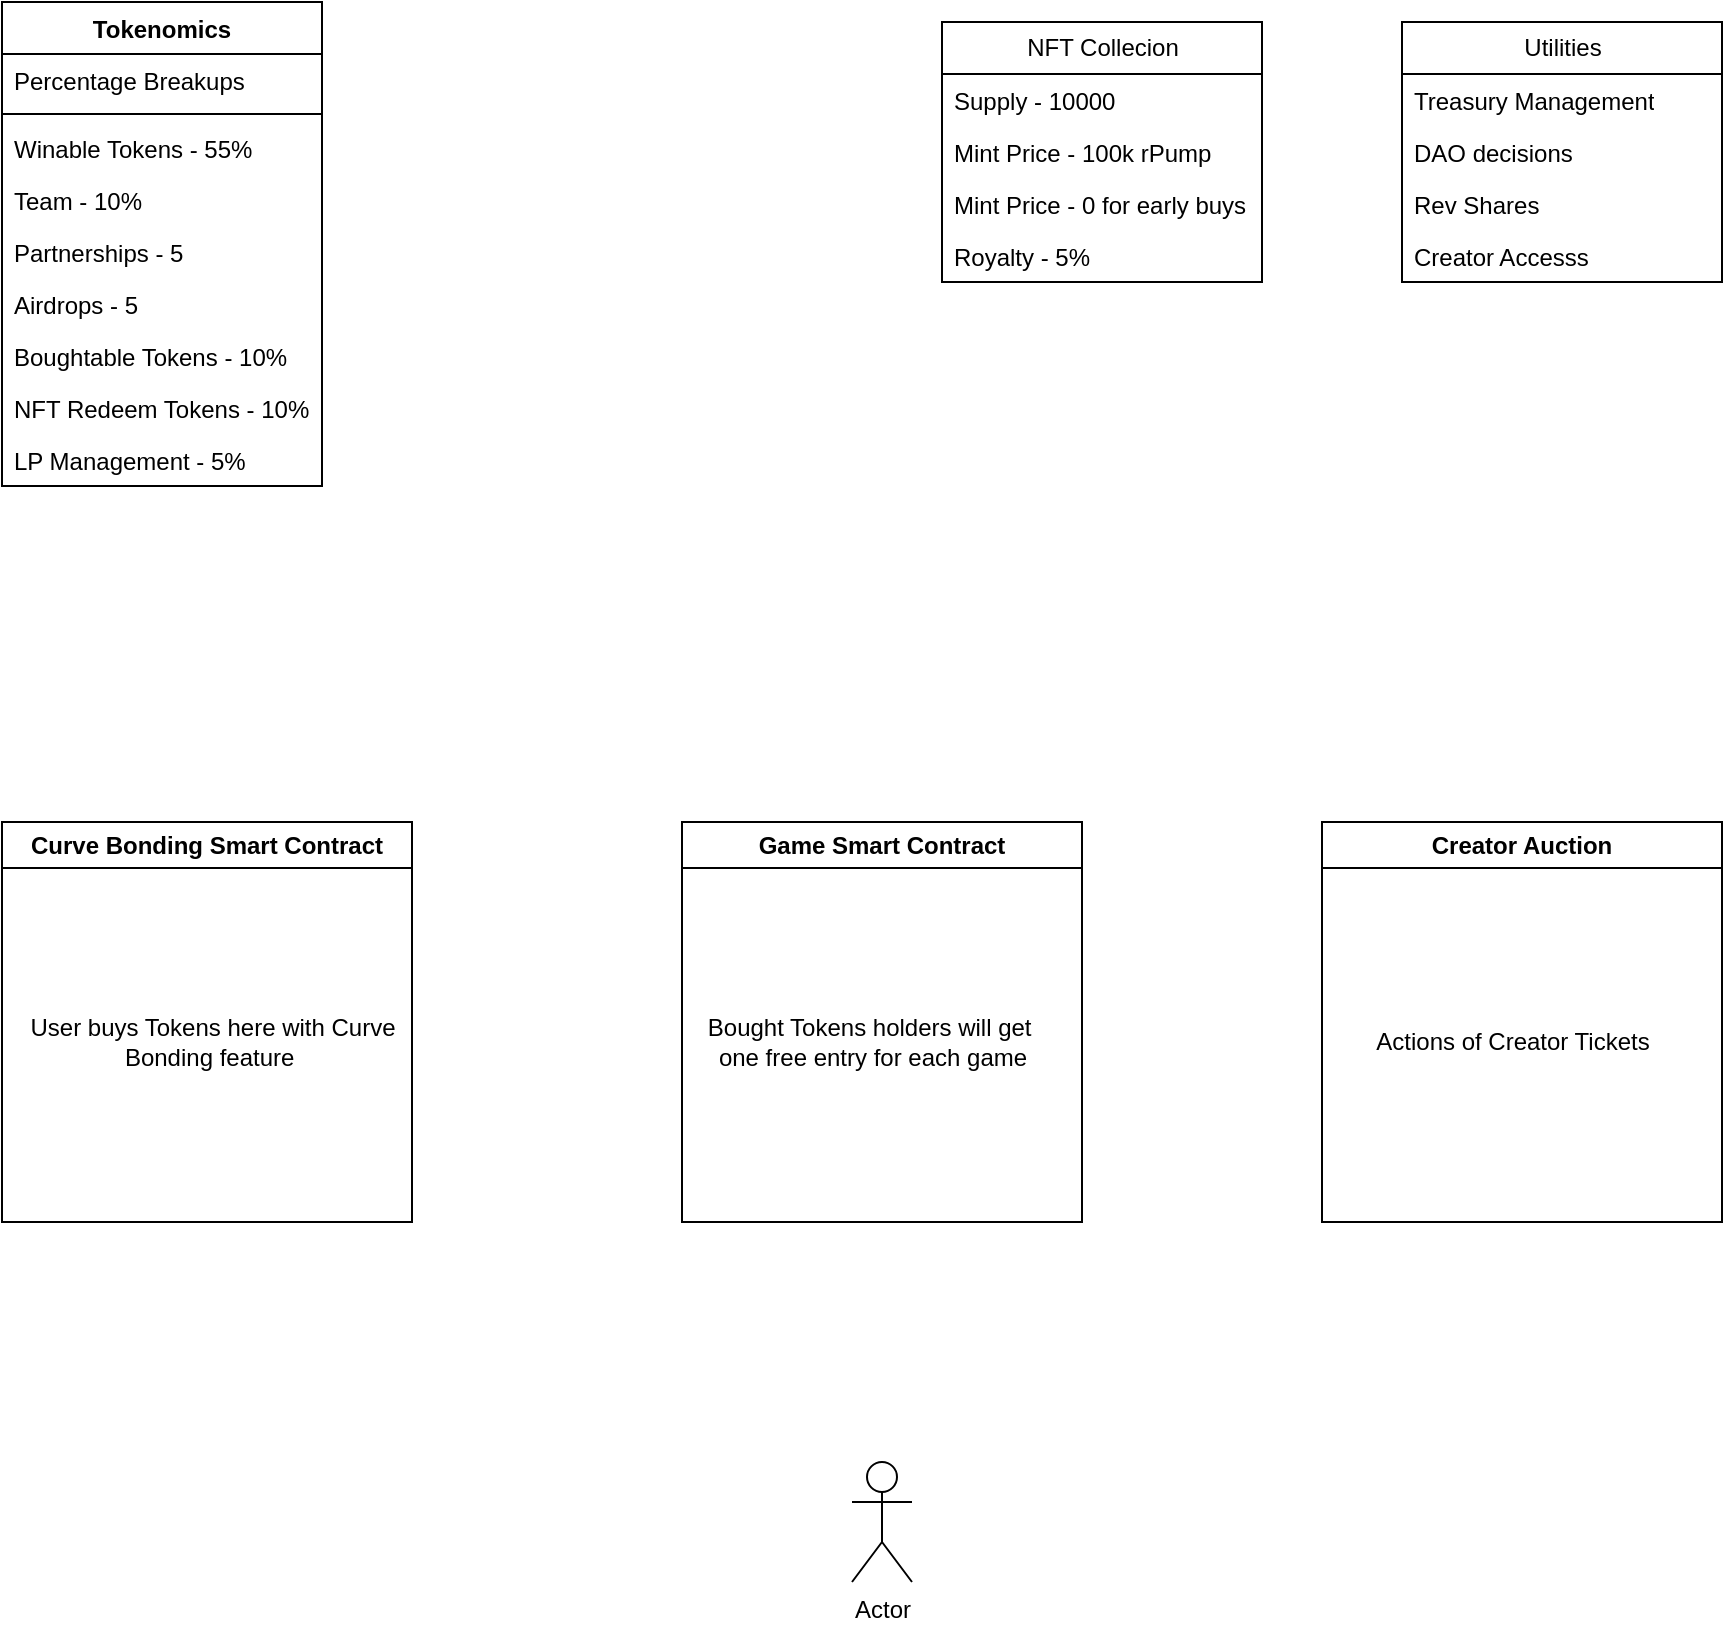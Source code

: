 <mxfile version="23.1.4" type="github">
  <diagram name="Page-1" id="5L_lO1v9JQhA8hlP-v6t">
    <mxGraphModel dx="2074" dy="1146" grid="1" gridSize="10" guides="1" tooltips="1" connect="1" arrows="1" fold="1" page="1" pageScale="1" pageWidth="1200" pageHeight="1600" math="0" shadow="0">
      <root>
        <mxCell id="0" />
        <mxCell id="1" parent="0" />
        <mxCell id="GiuKkgjAC9kKjLuXaXaB-1" value="Actor" style="shape=umlActor;verticalLabelPosition=bottom;verticalAlign=top;html=1;outlineConnect=0;" vertex="1" parent="1">
          <mxGeometry x="585" y="960" width="30" height="60" as="geometry" />
        </mxCell>
        <mxCell id="GiuKkgjAC9kKjLuXaXaB-5" value="Curve Bonding Smart Contract" style="swimlane;whiteSpace=wrap;html=1;" vertex="1" parent="1">
          <mxGeometry x="160" y="640" width="205" height="200" as="geometry" />
        </mxCell>
        <mxCell id="GiuKkgjAC9kKjLuXaXaB-8" value="User buys Tokens here with Curve&lt;br&gt;Bonding feature&amp;nbsp;" style="text;html=1;align=center;verticalAlign=middle;resizable=0;points=[];autosize=1;strokeColor=none;fillColor=none;" vertex="1" parent="GiuKkgjAC9kKjLuXaXaB-5">
          <mxGeometry y="90" width="210" height="40" as="geometry" />
        </mxCell>
        <mxCell id="GiuKkgjAC9kKjLuXaXaB-6" value="Game Smart Contract" style="swimlane;whiteSpace=wrap;html=1;" vertex="1" parent="1">
          <mxGeometry x="500" y="640" width="200" height="200" as="geometry" />
        </mxCell>
        <mxCell id="GiuKkgjAC9kKjLuXaXaB-9" value="Bought Tokens holders will get&amp;nbsp;&lt;br&gt;one free entry for each game" style="text;html=1;align=center;verticalAlign=middle;resizable=0;points=[];autosize=1;strokeColor=none;fillColor=none;" vertex="1" parent="GiuKkgjAC9kKjLuXaXaB-6">
          <mxGeometry y="90" width="190" height="40" as="geometry" />
        </mxCell>
        <mxCell id="GiuKkgjAC9kKjLuXaXaB-11" value="Tokenomics" style="swimlane;fontStyle=1;align=center;verticalAlign=top;childLayout=stackLayout;horizontal=1;startSize=26;horizontalStack=0;resizeParent=1;resizeParentMax=0;resizeLast=0;collapsible=1;marginBottom=0;whiteSpace=wrap;html=1;" vertex="1" parent="1">
          <mxGeometry x="160" y="230" width="160" height="242" as="geometry" />
        </mxCell>
        <mxCell id="GiuKkgjAC9kKjLuXaXaB-12" value="Percentage Breakups" style="text;strokeColor=none;fillColor=none;align=left;verticalAlign=top;spacingLeft=4;spacingRight=4;overflow=hidden;rotatable=0;points=[[0,0.5],[1,0.5]];portConstraint=eastwest;whiteSpace=wrap;html=1;" vertex="1" parent="GiuKkgjAC9kKjLuXaXaB-11">
          <mxGeometry y="26" width="160" height="26" as="geometry" />
        </mxCell>
        <mxCell id="GiuKkgjAC9kKjLuXaXaB-13" value="" style="line;strokeWidth=1;fillColor=none;align=left;verticalAlign=middle;spacingTop=-1;spacingLeft=3;spacingRight=3;rotatable=0;labelPosition=right;points=[];portConstraint=eastwest;strokeColor=inherit;" vertex="1" parent="GiuKkgjAC9kKjLuXaXaB-11">
          <mxGeometry y="52" width="160" height="8" as="geometry" />
        </mxCell>
        <mxCell id="GiuKkgjAC9kKjLuXaXaB-14" value="Winable Tokens - 55%" style="text;strokeColor=none;fillColor=none;align=left;verticalAlign=top;spacingLeft=4;spacingRight=4;overflow=hidden;rotatable=0;points=[[0,0.5],[1,0.5]];portConstraint=eastwest;whiteSpace=wrap;html=1;" vertex="1" parent="GiuKkgjAC9kKjLuXaXaB-11">
          <mxGeometry y="60" width="160" height="26" as="geometry" />
        </mxCell>
        <mxCell id="GiuKkgjAC9kKjLuXaXaB-16" value="Team - 10%" style="text;strokeColor=none;fillColor=none;align=left;verticalAlign=top;spacingLeft=4;spacingRight=4;overflow=hidden;rotatable=0;points=[[0,0.5],[1,0.5]];portConstraint=eastwest;whiteSpace=wrap;html=1;" vertex="1" parent="GiuKkgjAC9kKjLuXaXaB-11">
          <mxGeometry y="86" width="160" height="26" as="geometry" />
        </mxCell>
        <mxCell id="GiuKkgjAC9kKjLuXaXaB-17" value="Partnerships - 5" style="text;strokeColor=none;fillColor=none;align=left;verticalAlign=top;spacingLeft=4;spacingRight=4;overflow=hidden;rotatable=0;points=[[0,0.5],[1,0.5]];portConstraint=eastwest;whiteSpace=wrap;html=1;" vertex="1" parent="GiuKkgjAC9kKjLuXaXaB-11">
          <mxGeometry y="112" width="160" height="26" as="geometry" />
        </mxCell>
        <mxCell id="GiuKkgjAC9kKjLuXaXaB-18" value="Airdrops - 5" style="text;strokeColor=none;fillColor=none;align=left;verticalAlign=top;spacingLeft=4;spacingRight=4;overflow=hidden;rotatable=0;points=[[0,0.5],[1,0.5]];portConstraint=eastwest;whiteSpace=wrap;html=1;" vertex="1" parent="GiuKkgjAC9kKjLuXaXaB-11">
          <mxGeometry y="138" width="160" height="26" as="geometry" />
        </mxCell>
        <mxCell id="GiuKkgjAC9kKjLuXaXaB-19" value="Boughtable Tokens - 10%" style="text;strokeColor=none;fillColor=none;align=left;verticalAlign=top;spacingLeft=4;spacingRight=4;overflow=hidden;rotatable=0;points=[[0,0.5],[1,0.5]];portConstraint=eastwest;whiteSpace=wrap;html=1;" vertex="1" parent="GiuKkgjAC9kKjLuXaXaB-11">
          <mxGeometry y="164" width="160" height="26" as="geometry" />
        </mxCell>
        <mxCell id="GiuKkgjAC9kKjLuXaXaB-20" value="NFT Redeem Tokens - 10%" style="text;strokeColor=none;fillColor=none;align=left;verticalAlign=top;spacingLeft=4;spacingRight=4;overflow=hidden;rotatable=0;points=[[0,0.5],[1,0.5]];portConstraint=eastwest;whiteSpace=wrap;html=1;" vertex="1" parent="GiuKkgjAC9kKjLuXaXaB-11">
          <mxGeometry y="190" width="160" height="26" as="geometry" />
        </mxCell>
        <mxCell id="GiuKkgjAC9kKjLuXaXaB-35" value="LP Management - 5%&amp;nbsp; &amp;nbsp;" style="text;strokeColor=none;fillColor=none;align=left;verticalAlign=top;spacingLeft=4;spacingRight=4;overflow=hidden;rotatable=0;points=[[0,0.5],[1,0.5]];portConstraint=eastwest;whiteSpace=wrap;html=1;" vertex="1" parent="GiuKkgjAC9kKjLuXaXaB-11">
          <mxGeometry y="216" width="160" height="26" as="geometry" />
        </mxCell>
        <mxCell id="GiuKkgjAC9kKjLuXaXaB-21" value="NFT Collecion" style="swimlane;fontStyle=0;childLayout=stackLayout;horizontal=1;startSize=26;fillColor=none;horizontalStack=0;resizeParent=1;resizeParentMax=0;resizeLast=0;collapsible=1;marginBottom=0;html=1;" vertex="1" parent="1">
          <mxGeometry x="630" y="240" width="160" height="130" as="geometry" />
        </mxCell>
        <mxCell id="GiuKkgjAC9kKjLuXaXaB-22" value="Supply - 10000" style="text;strokeColor=none;fillColor=none;align=left;verticalAlign=top;spacingLeft=4;spacingRight=4;overflow=hidden;rotatable=0;points=[[0,0.5],[1,0.5]];portConstraint=eastwest;whiteSpace=wrap;html=1;" vertex="1" parent="GiuKkgjAC9kKjLuXaXaB-21">
          <mxGeometry y="26" width="160" height="26" as="geometry" />
        </mxCell>
        <mxCell id="GiuKkgjAC9kKjLuXaXaB-23" value="Mint Price - 100k rPump" style="text;strokeColor=none;fillColor=none;align=left;verticalAlign=top;spacingLeft=4;spacingRight=4;overflow=hidden;rotatable=0;points=[[0,0.5],[1,0.5]];portConstraint=eastwest;whiteSpace=wrap;html=1;" vertex="1" parent="GiuKkgjAC9kKjLuXaXaB-21">
          <mxGeometry y="52" width="160" height="26" as="geometry" />
        </mxCell>
        <mxCell id="GiuKkgjAC9kKjLuXaXaB-28" value="Mint Price - 0 for early buys" style="text;strokeColor=none;fillColor=none;align=left;verticalAlign=top;spacingLeft=4;spacingRight=4;overflow=hidden;rotatable=0;points=[[0,0.5],[1,0.5]];portConstraint=eastwest;whiteSpace=wrap;html=1;" vertex="1" parent="GiuKkgjAC9kKjLuXaXaB-21">
          <mxGeometry y="78" width="160" height="26" as="geometry" />
        </mxCell>
        <mxCell id="GiuKkgjAC9kKjLuXaXaB-24" value="Royalty - 5%" style="text;strokeColor=none;fillColor=none;align=left;verticalAlign=top;spacingLeft=4;spacingRight=4;overflow=hidden;rotatable=0;points=[[0,0.5],[1,0.5]];portConstraint=eastwest;whiteSpace=wrap;html=1;" vertex="1" parent="GiuKkgjAC9kKjLuXaXaB-21">
          <mxGeometry y="104" width="160" height="26" as="geometry" />
        </mxCell>
        <mxCell id="GiuKkgjAC9kKjLuXaXaB-30" value="Utilities" style="swimlane;fontStyle=0;childLayout=stackLayout;horizontal=1;startSize=26;fillColor=none;horizontalStack=0;resizeParent=1;resizeParentMax=0;resizeLast=0;collapsible=1;marginBottom=0;html=1;" vertex="1" parent="1">
          <mxGeometry x="860" y="240" width="160" height="130" as="geometry" />
        </mxCell>
        <mxCell id="GiuKkgjAC9kKjLuXaXaB-31" value="Treasury Management" style="text;strokeColor=none;fillColor=none;align=left;verticalAlign=top;spacingLeft=4;spacingRight=4;overflow=hidden;rotatable=0;points=[[0,0.5],[1,0.5]];portConstraint=eastwest;whiteSpace=wrap;html=1;" vertex="1" parent="GiuKkgjAC9kKjLuXaXaB-30">
          <mxGeometry y="26" width="160" height="26" as="geometry" />
        </mxCell>
        <mxCell id="GiuKkgjAC9kKjLuXaXaB-32" value="DAO decisions" style="text;strokeColor=none;fillColor=none;align=left;verticalAlign=top;spacingLeft=4;spacingRight=4;overflow=hidden;rotatable=0;points=[[0,0.5],[1,0.5]];portConstraint=eastwest;whiteSpace=wrap;html=1;" vertex="1" parent="GiuKkgjAC9kKjLuXaXaB-30">
          <mxGeometry y="52" width="160" height="26" as="geometry" />
        </mxCell>
        <mxCell id="GiuKkgjAC9kKjLuXaXaB-33" value="Rev Shares" style="text;strokeColor=none;fillColor=none;align=left;verticalAlign=top;spacingLeft=4;spacingRight=4;overflow=hidden;rotatable=0;points=[[0,0.5],[1,0.5]];portConstraint=eastwest;whiteSpace=wrap;html=1;" vertex="1" parent="GiuKkgjAC9kKjLuXaXaB-30">
          <mxGeometry y="78" width="160" height="26" as="geometry" />
        </mxCell>
        <mxCell id="GiuKkgjAC9kKjLuXaXaB-34" value="Creator Accesss" style="text;strokeColor=none;fillColor=none;align=left;verticalAlign=top;spacingLeft=4;spacingRight=4;overflow=hidden;rotatable=0;points=[[0,0.5],[1,0.5]];portConstraint=eastwest;whiteSpace=wrap;html=1;" vertex="1" parent="GiuKkgjAC9kKjLuXaXaB-30">
          <mxGeometry y="104" width="160" height="26" as="geometry" />
        </mxCell>
        <mxCell id="GiuKkgjAC9kKjLuXaXaB-36" value="Creator Auction" style="swimlane;whiteSpace=wrap;html=1;" vertex="1" parent="1">
          <mxGeometry x="820" y="640" width="200" height="200" as="geometry" />
        </mxCell>
        <mxCell id="GiuKkgjAC9kKjLuXaXaB-37" value="Actions of Creator Tickets" style="text;html=1;align=center;verticalAlign=middle;resizable=0;points=[];autosize=1;strokeColor=none;fillColor=none;" vertex="1" parent="GiuKkgjAC9kKjLuXaXaB-36">
          <mxGeometry x="15" y="95" width="160" height="30" as="geometry" />
        </mxCell>
      </root>
    </mxGraphModel>
  </diagram>
</mxfile>
